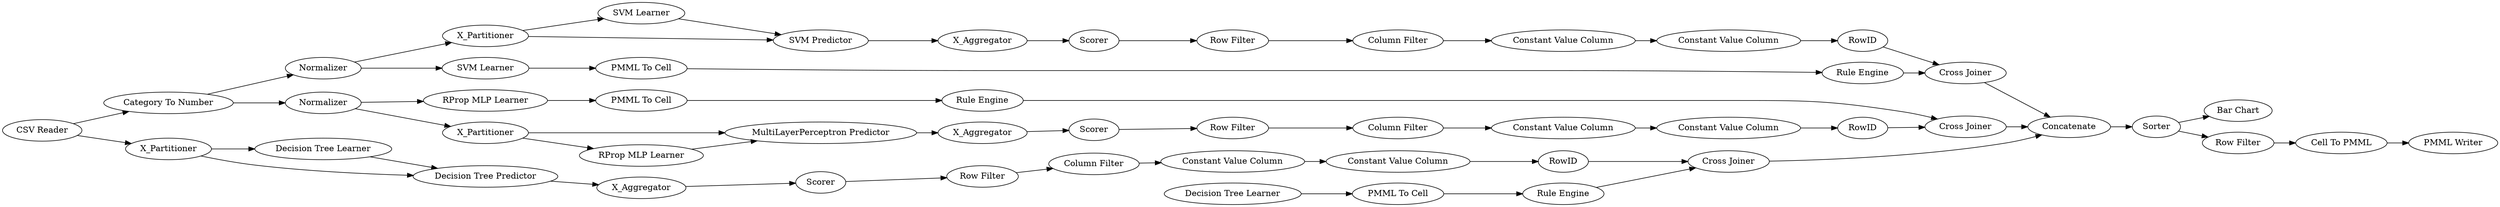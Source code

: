 digraph {
	"-5339470362353017881_9" [label="Row Filter"]
	"2636357917439037052_54" [label="Cell To PMML"]
	"-1060103513819363317_293" [label=RowID]
	"5813175666042686379_31" [label="Decision Tree Learner"]
	"2767178913723026327_35" [label="Rule Engine"]
	"-1060103513819363317_294" [label="Column Filter"]
	"2560289711745211337_32" [label="MultiLayerPerceptron Predictor"]
	"5813175666042686379_39" [label=Scorer]
	"-1060103513819363317_9" [label="Row Filter"]
	"-2473556713129775092_31" [label="SVM Learner"]
	"-9109585575263946008_33" [label="Decision Tree Learner"]
	"5813175666042686379_32" [label="Decision Tree Predictor"]
	"2636357917439037052_58" [label="Category To Number"]
	"-8527307234959031485_290" [label="Constant Value Column"]
	"-9109585575263946008_34" [label="Rule Engine"]
	"2560289711745211337_31" [label="RProp MLP Learner"]
	"5813175666042686379_7" [label=X_Aggregator]
	"5813175666042686379_38" [label="Cross Joiner"]
	"-2473556713129775092_40" [label=Normalizer]
	"11631445276269071_35" [label="RProp MLP Learner"]
	"-5339470362353017881_294" [label="Column Filter"]
	"-5339470362353017881_293" [label=RowID]
	"2560289711745211337_39" [label=Normalizer]
	"2636357917439037052_60" [label=Concatenate]
	"-2473556713129775092_39" [label="Cross Joiner"]
	"-1060103513819363317_290" [label="Constant Value Column"]
	"-8527307234959031485_294" [label="Column Filter"]
	"-9109585575263946008_28" [label="PMML To Cell"]
	"-5339470362353017881_290" [label="Constant Value Column"]
	"2560289711745211337_40" [label=Scorer]
	"-5339470362353017881_292" [label="Constant Value Column"]
	"-2473556713129775092_2" [label=X_Partitioner]
	"2636357917439037052_61" [label="PMML Writer"]
	"5813175666042686379_2" [label=X_Partitioner]
	"2767178913723026327_34" [label="PMML To Cell"]
	"-8527307234959031485_292" [label="Constant Value Column"]
	"2560289711745211337_38" [label="Cross Joiner"]
	"11631445276269071_34" [label="Rule Engine"]
	"2767178913723026327_33" [label="SVM Learner"]
	"-2473556713129775092_32" [label="SVM Predictor"]
	"2560289711745211337_2" [label=X_Partitioner]
	"2636357917439037052_59" [label="Bar Chart"]
	"2636357917439037052_52" [label=Sorter]
	"2636357917439037052_62" [label="CSV Reader"]
	"-8527307234959031485_293" [label=RowID]
	"2636357917439037052_53" [label="Row Filter"]
	"-1060103513819363317_292" [label="Constant Value Column"]
	"2560289711745211337_7" [label=X_Aggregator]
	"11631445276269071_22" [label="PMML To Cell"]
	"-2473556713129775092_41" [label=Scorer]
	"-2473556713129775092_7" [label=X_Aggregator]
	"-8527307234959031485_9" [label="Row Filter"]
	"5813175666042686379_2" -> "5813175666042686379_32"
	"-8527307234959031485_293" -> "2560289711745211337_38"
	"-2473556713129775092_31" -> "-2473556713129775092_32"
	"-8527307234959031485_9" -> "-8527307234959031485_294"
	"-9109585575263946008_28" -> "-9109585575263946008_34"
	"2560289711745211337_39" -> "2560289711745211337_2"
	"-8527307234959031485_294" -> "-8527307234959031485_290"
	"2560289711745211337_32" -> "2560289711745211337_7"
	"-9109585575263946008_33" -> "-9109585575263946008_28"
	"5813175666042686379_39" -> "-1060103513819363317_9"
	"5813175666042686379_38" -> "2636357917439037052_60"
	"2636357917439037052_58" -> "-2473556713129775092_40"
	"2560289711745211337_31" -> "2560289711745211337_32"
	"-1060103513819363317_294" -> "-1060103513819363317_290"
	"-1060103513819363317_292" -> "-1060103513819363317_293"
	"-5339470362353017881_9" -> "-5339470362353017881_294"
	"-5339470362353017881_293" -> "-2473556713129775092_39"
	"-1060103513819363317_290" -> "-1060103513819363317_292"
	"2560289711745211337_2" -> "2560289711745211337_31"
	"2636357917439037052_62" -> "2636357917439037052_58"
	"2767178913723026327_35" -> "-2473556713129775092_39"
	"-5339470362353017881_294" -> "-5339470362353017881_290"
	"2636357917439037052_58" -> "2560289711745211337_39"
	"2767178913723026327_34" -> "2767178913723026327_35"
	"11631445276269071_35" -> "11631445276269071_22"
	"2636357917439037052_52" -> "2636357917439037052_53"
	"2636357917439037052_62" -> "5813175666042686379_2"
	"-2473556713129775092_41" -> "-5339470362353017881_9"
	"-2473556713129775092_32" -> "-2473556713129775092_7"
	"11631445276269071_34" -> "2560289711745211337_38"
	"2636357917439037052_54" -> "2636357917439037052_61"
	"2560289711745211337_39" -> "11631445276269071_35"
	"-2473556713129775092_39" -> "2636357917439037052_60"
	"-8527307234959031485_292" -> "-8527307234959031485_293"
	"-5339470362353017881_292" -> "-5339470362353017881_293"
	"2560289711745211337_40" -> "-8527307234959031485_9"
	"-2473556713129775092_7" -> "-2473556713129775092_41"
	"2767178913723026327_33" -> "2767178913723026327_34"
	"-2473556713129775092_40" -> "-2473556713129775092_2"
	"2560289711745211337_7" -> "2560289711745211337_40"
	"5813175666042686379_7" -> "5813175666042686379_39"
	"5813175666042686379_32" -> "5813175666042686379_7"
	"-2473556713129775092_2" -> "-2473556713129775092_31"
	"-9109585575263946008_34" -> "5813175666042686379_38"
	"-1060103513819363317_293" -> "5813175666042686379_38"
	"-1060103513819363317_9" -> "-1060103513819363317_294"
	"-8527307234959031485_290" -> "-8527307234959031485_292"
	"5813175666042686379_2" -> "5813175666042686379_31"
	"2560289711745211337_2" -> "2560289711745211337_32"
	"-2473556713129775092_40" -> "2767178913723026327_33"
	"-5339470362353017881_290" -> "-5339470362353017881_292"
	"5813175666042686379_31" -> "5813175666042686379_32"
	"2636357917439037052_53" -> "2636357917439037052_54"
	"2636357917439037052_52" -> "2636357917439037052_59"
	"11631445276269071_22" -> "11631445276269071_34"
	"2636357917439037052_60" -> "2636357917439037052_52"
	"2560289711745211337_38" -> "2636357917439037052_60"
	"-2473556713129775092_2" -> "-2473556713129775092_32"
	rankdir=LR
}
